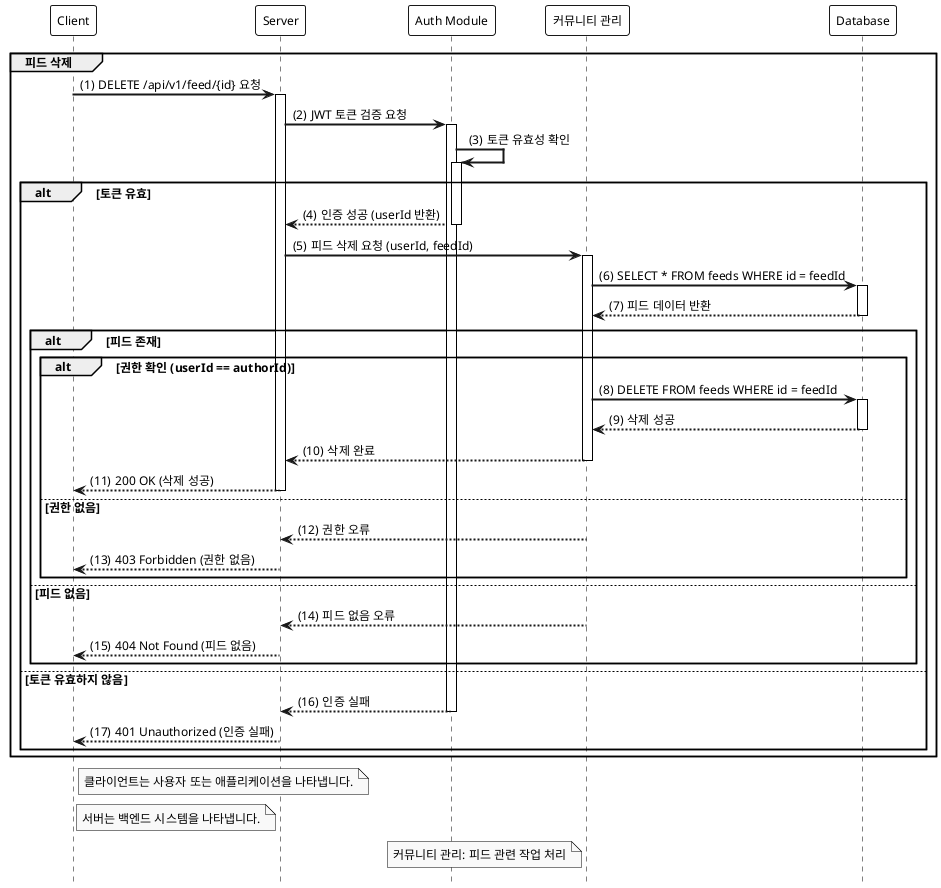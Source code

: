 @startuml

hide footbox
autoactivate on

' 스타일 설정
skinparam monochrome true
skinparam shadowing false
skinparam defaultFontSize 12
skinparam defaultFontName Arial
skinparam activityBackgroundColor #EFEFEF
skinparam activityBorderColor #CCCCCC
skinparam sequenceArrowThickness 2
skinparam sequenceParticipantBorderThickness 1
skinparam sequenceParticipantBackgroundColor #FFFFFF
skinparam sequenceLifeLineBorderColor #000000
skinparam sequenceLifeLineBackgroundColor #FFFFFF
skinparam noteBackgroundColor #FFFFCC
skinparam noteBorderColor #000000

participant "Client" as C
participant "Server" as S
participant "Auth Module" as AM
participant "커뮤니티 관리" as CM
participant "Database" as DB

group 피드 삭제
    autonumber 1 "(0)"
    C -> S: DELETE /api/v1/feed/{id} 요청
    S -> AM: JWT 토큰 검증 요청
    AM -> AM: 토큰 유효성 확인
    alt 토큰 유효
        AM --> S: 인증 성공 (userId 반환)
        S -> CM: 피드 삭제 요청 (userId, feedId)
        CM -> DB: SELECT * FROM feeds WHERE id = feedId
        DB --> CM: 피드 데이터 반환
        alt 피드 존재
            alt 권한 확인 (userId == authorId)
                CM -> DB: DELETE FROM feeds WHERE id = feedId
                DB --> CM: 삭제 성공
                CM --> S: 삭제 완료
                S --> C: 200 OK (삭제 성공)
            else 권한 없음
                CM --> S: 권한 오류
                S --> C: 403 Forbidden (권한 없음)
            end
        else 피드 없음
            CM --> S: 피드 없음 오류
            S --> C: 404 Not Found (피드 없음)
        end
    else 토큰 유효하지 않음
        AM --> S: 인증 실패
        S --> C: 401 Unauthorized (인증 실패)
    end
end

note right of C: 클라이언트는 사용자 또는 애플리케이션을 나타냅니다.
note left of S: 서버는 백엔드 시스템을 나타냅니다.
note left of CM: 커뮤니티 관리: 피드 관련 작업 처리

@enduml